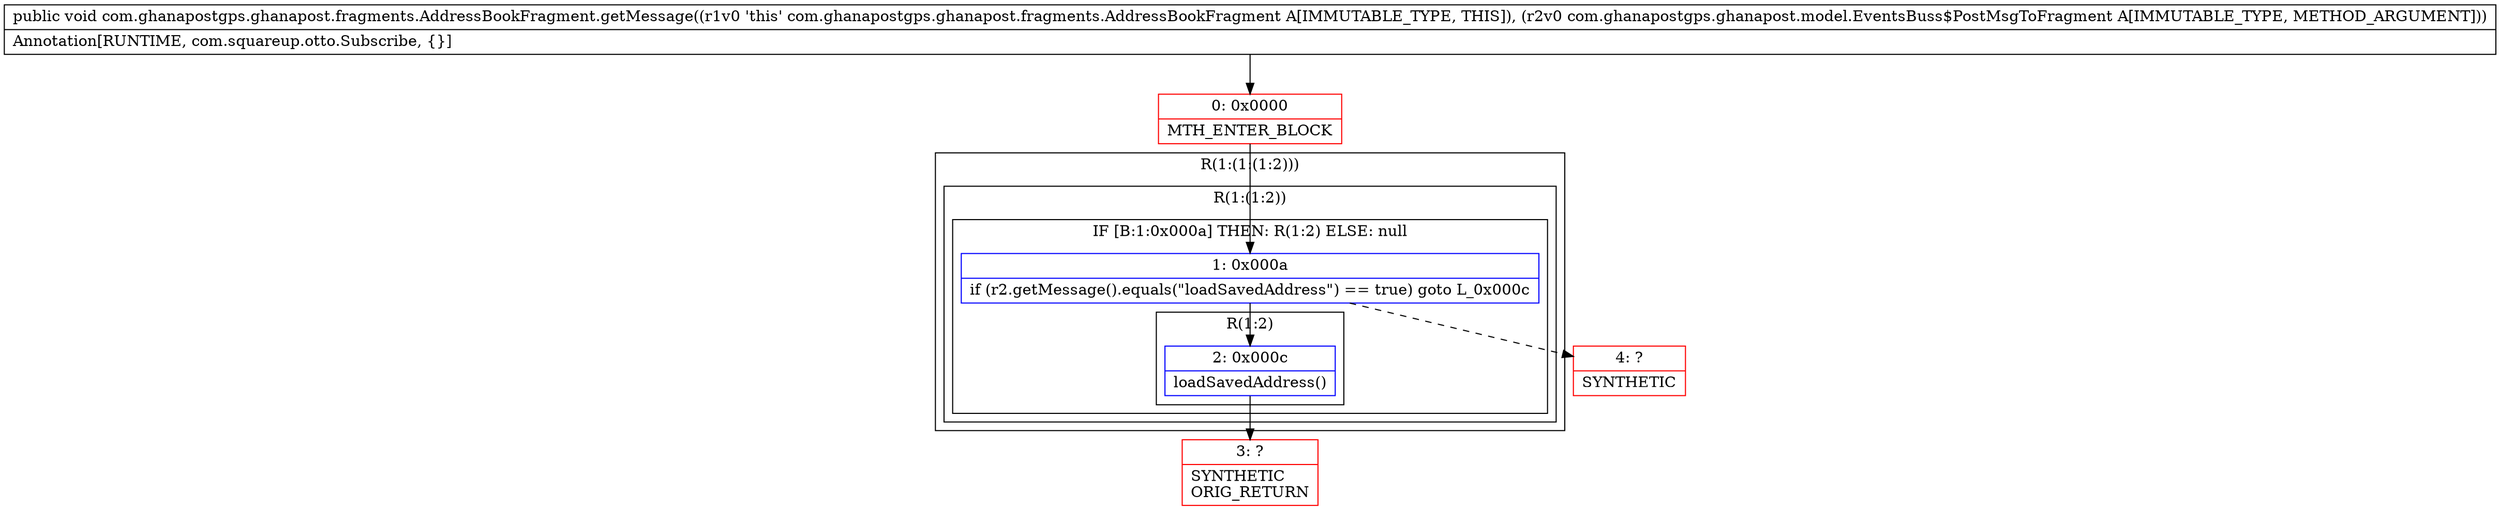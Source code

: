 digraph "CFG forcom.ghanapostgps.ghanapost.fragments.AddressBookFragment.getMessage(Lcom\/ghanapostgps\/ghanapost\/model\/EventsBuss$PostMsgToFragment;)V" {
subgraph cluster_Region_1042986173 {
label = "R(1:(1:(1:2)))";
node [shape=record,color=blue];
subgraph cluster_Region_1648237250 {
label = "R(1:(1:2))";
node [shape=record,color=blue];
subgraph cluster_IfRegion_939264115 {
label = "IF [B:1:0x000a] THEN: R(1:2) ELSE: null";
node [shape=record,color=blue];
Node_1 [shape=record,label="{1\:\ 0x000a|if (r2.getMessage().equals(\"loadSavedAddress\") == true) goto L_0x000c\l}"];
subgraph cluster_Region_685232478 {
label = "R(1:2)";
node [shape=record,color=blue];
Node_2 [shape=record,label="{2\:\ 0x000c|loadSavedAddress()\l}"];
}
}
}
}
Node_0 [shape=record,color=red,label="{0\:\ 0x0000|MTH_ENTER_BLOCK\l}"];
Node_3 [shape=record,color=red,label="{3\:\ ?|SYNTHETIC\lORIG_RETURN\l}"];
Node_4 [shape=record,color=red,label="{4\:\ ?|SYNTHETIC\l}"];
MethodNode[shape=record,label="{public void com.ghanapostgps.ghanapost.fragments.AddressBookFragment.getMessage((r1v0 'this' com.ghanapostgps.ghanapost.fragments.AddressBookFragment A[IMMUTABLE_TYPE, THIS]), (r2v0 com.ghanapostgps.ghanapost.model.EventsBuss$PostMsgToFragment A[IMMUTABLE_TYPE, METHOD_ARGUMENT]))  | Annotation[RUNTIME, com.squareup.otto.Subscribe, \{\}]\l}"];
MethodNode -> Node_0;
Node_1 -> Node_2;
Node_1 -> Node_4[style=dashed];
Node_2 -> Node_3;
Node_0 -> Node_1;
}

